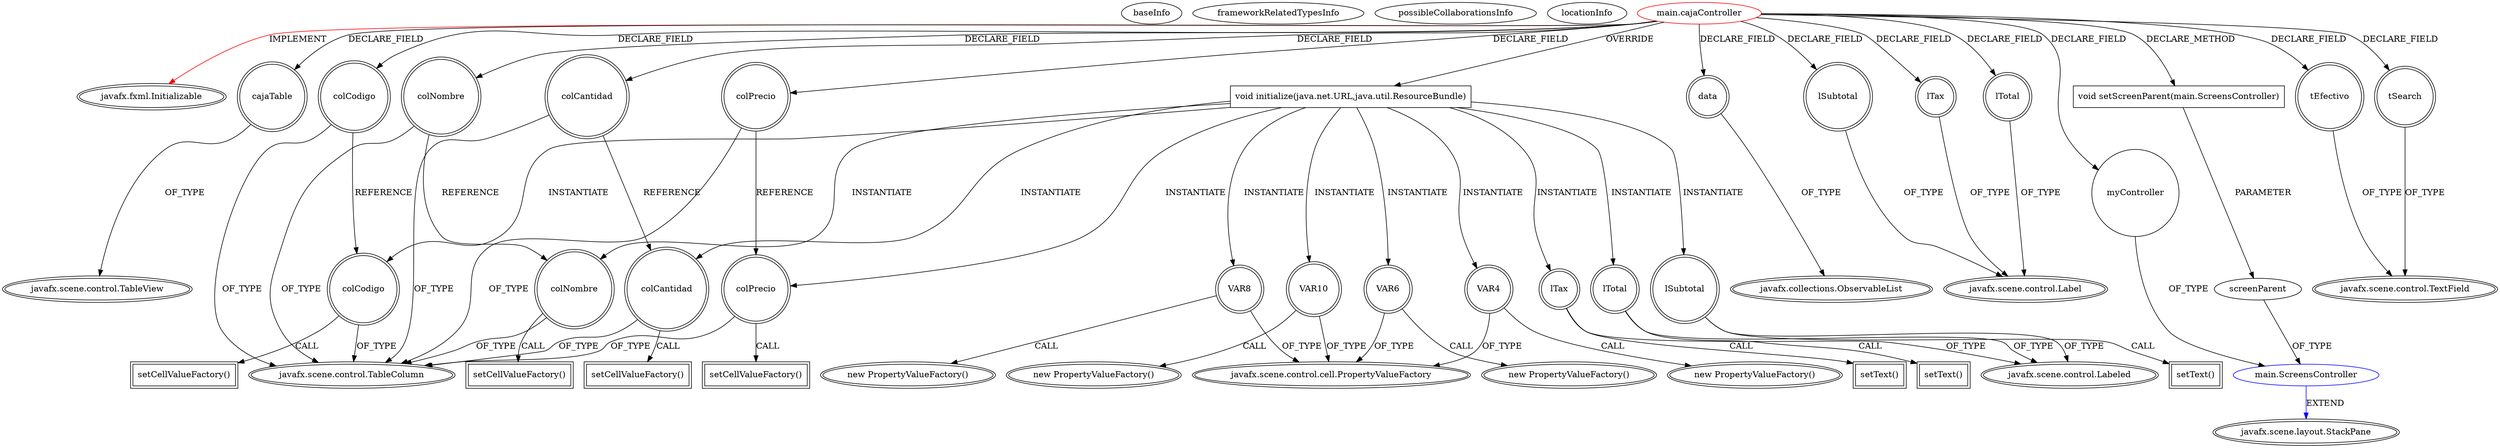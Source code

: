 digraph {
baseInfo[graphId=1877,category="extension_graph",isAnonymous=false,possibleRelation=true]
frameworkRelatedTypesInfo[0="javafx.fxml.Initializable"]
possibleCollaborationsInfo[0="1877~CLIENT_METHOD_DECLARATION-PARAMETER_DECLARATION-FIELD_DECLARATION-~javafx.fxml.Initializable ~javafx.scene.layout.StackPane ~false~false"]
locationInfo[projectName="antoniotorres-CAPOS",filePath="/antoniotorres-CAPOS/CAPOS-master/src/main/cajaController.java",contextSignature="cajaController",graphId="1877"]
0[label="main.cajaController",vertexType="ROOT_CLIENT_CLASS_DECLARATION",isFrameworkType=false,color=red]
1[label="javafx.fxml.Initializable",vertexType="FRAMEWORK_INTERFACE_TYPE",isFrameworkType=true,peripheries=2]
2[label="cajaTable",vertexType="FIELD_DECLARATION",isFrameworkType=true,peripheries=2,shape=circle]
3[label="javafx.scene.control.TableView",vertexType="FRAMEWORK_CLASS_TYPE",isFrameworkType=true,peripheries=2]
4[label="colCantidad",vertexType="FIELD_DECLARATION",isFrameworkType=true,peripheries=2,shape=circle]
5[label="javafx.scene.control.TableColumn",vertexType="FRAMEWORK_CLASS_TYPE",isFrameworkType=true,peripheries=2]
6[label="colCodigo",vertexType="FIELD_DECLARATION",isFrameworkType=true,peripheries=2,shape=circle]
8[label="colNombre",vertexType="FIELD_DECLARATION",isFrameworkType=true,peripheries=2,shape=circle]
10[label="colPrecio",vertexType="FIELD_DECLARATION",isFrameworkType=true,peripheries=2,shape=circle]
12[label="data",vertexType="FIELD_DECLARATION",isFrameworkType=true,peripheries=2,shape=circle]
13[label="javafx.collections.ObservableList",vertexType="FRAMEWORK_INTERFACE_TYPE",isFrameworkType=true,peripheries=2]
14[label="lSubtotal",vertexType="FIELD_DECLARATION",isFrameworkType=true,peripheries=2,shape=circle]
15[label="javafx.scene.control.Label",vertexType="FRAMEWORK_CLASS_TYPE",isFrameworkType=true,peripheries=2]
16[label="lTax",vertexType="FIELD_DECLARATION",isFrameworkType=true,peripheries=2,shape=circle]
18[label="lTotal",vertexType="FIELD_DECLARATION",isFrameworkType=true,peripheries=2,shape=circle]
20[label="myController",vertexType="FIELD_DECLARATION",isFrameworkType=false,shape=circle]
21[label="main.ScreensController",vertexType="REFERENCE_CLIENT_CLASS_DECLARATION",isFrameworkType=false,color=blue]
22[label="javafx.scene.layout.StackPane",vertexType="FRAMEWORK_CLASS_TYPE",isFrameworkType=true,peripheries=2]
23[label="tEfectivo",vertexType="FIELD_DECLARATION",isFrameworkType=true,peripheries=2,shape=circle]
24[label="javafx.scene.control.TextField",vertexType="FRAMEWORK_CLASS_TYPE",isFrameworkType=true,peripheries=2]
25[label="tSearch",vertexType="FIELD_DECLARATION",isFrameworkType=true,peripheries=2,shape=circle]
27[label="void initialize(java.net.URL,java.util.ResourceBundle)",vertexType="OVERRIDING_METHOD_DECLARATION",isFrameworkType=false,shape=box]
28[label="lSubtotal",vertexType="VARIABLE_EXPRESION",isFrameworkType=true,peripheries=2,shape=circle]
30[label="javafx.scene.control.Labeled",vertexType="FRAMEWORK_CLASS_TYPE",isFrameworkType=true,peripheries=2]
29[label="setText()",vertexType="INSIDE_CALL",isFrameworkType=true,peripheries=2,shape=box]
31[label="lTax",vertexType="VARIABLE_EXPRESION",isFrameworkType=true,peripheries=2,shape=circle]
32[label="setText()",vertexType="INSIDE_CALL",isFrameworkType=true,peripheries=2,shape=box]
34[label="lTotal",vertexType="VARIABLE_EXPRESION",isFrameworkType=true,peripheries=2,shape=circle]
35[label="setText()",vertexType="INSIDE_CALL",isFrameworkType=true,peripheries=2,shape=box]
37[label="colNombre",vertexType="VARIABLE_EXPRESION",isFrameworkType=true,peripheries=2,shape=circle]
38[label="setCellValueFactory()",vertexType="INSIDE_CALL",isFrameworkType=true,peripheries=2,shape=box]
41[label="VAR4",vertexType="VARIABLE_EXPRESION",isFrameworkType=true,peripheries=2,shape=circle]
42[label="javafx.scene.control.cell.PropertyValueFactory",vertexType="FRAMEWORK_CLASS_TYPE",isFrameworkType=true,peripheries=2]
40[label="new PropertyValueFactory()",vertexType="CONSTRUCTOR_CALL",isFrameworkType=true,peripheries=2]
43[label="colPrecio",vertexType="VARIABLE_EXPRESION",isFrameworkType=true,peripheries=2,shape=circle]
44[label="setCellValueFactory()",vertexType="INSIDE_CALL",isFrameworkType=true,peripheries=2,shape=box]
47[label="VAR6",vertexType="VARIABLE_EXPRESION",isFrameworkType=true,peripheries=2,shape=circle]
46[label="new PropertyValueFactory()",vertexType="CONSTRUCTOR_CALL",isFrameworkType=true,peripheries=2]
49[label="colCodigo",vertexType="VARIABLE_EXPRESION",isFrameworkType=true,peripheries=2,shape=circle]
50[label="setCellValueFactory()",vertexType="INSIDE_CALL",isFrameworkType=true,peripheries=2,shape=box]
53[label="VAR8",vertexType="VARIABLE_EXPRESION",isFrameworkType=true,peripheries=2,shape=circle]
52[label="new PropertyValueFactory()",vertexType="CONSTRUCTOR_CALL",isFrameworkType=true,peripheries=2]
55[label="colCantidad",vertexType="VARIABLE_EXPRESION",isFrameworkType=true,peripheries=2,shape=circle]
56[label="setCellValueFactory()",vertexType="INSIDE_CALL",isFrameworkType=true,peripheries=2,shape=box]
59[label="VAR10",vertexType="VARIABLE_EXPRESION",isFrameworkType=true,peripheries=2,shape=circle]
58[label="new PropertyValueFactory()",vertexType="CONSTRUCTOR_CALL",isFrameworkType=true,peripheries=2]
61[label="void setScreenParent(main.ScreensController)",vertexType="CLIENT_METHOD_DECLARATION",isFrameworkType=false,shape=box]
62[label="screenParent",vertexType="PARAMETER_DECLARATION",isFrameworkType=false]
0->1[label="IMPLEMENT",color=red]
0->2[label="DECLARE_FIELD"]
2->3[label="OF_TYPE"]
0->4[label="DECLARE_FIELD"]
4->5[label="OF_TYPE"]
0->6[label="DECLARE_FIELD"]
6->5[label="OF_TYPE"]
0->8[label="DECLARE_FIELD"]
8->5[label="OF_TYPE"]
0->10[label="DECLARE_FIELD"]
10->5[label="OF_TYPE"]
0->12[label="DECLARE_FIELD"]
12->13[label="OF_TYPE"]
0->14[label="DECLARE_FIELD"]
14->15[label="OF_TYPE"]
0->16[label="DECLARE_FIELD"]
16->15[label="OF_TYPE"]
0->18[label="DECLARE_FIELD"]
18->15[label="OF_TYPE"]
0->20[label="DECLARE_FIELD"]
21->22[label="EXTEND",color=blue]
20->21[label="OF_TYPE"]
0->23[label="DECLARE_FIELD"]
23->24[label="OF_TYPE"]
0->25[label="DECLARE_FIELD"]
25->24[label="OF_TYPE"]
0->27[label="OVERRIDE"]
27->28[label="INSTANTIATE"]
28->30[label="OF_TYPE"]
28->29[label="CALL"]
27->31[label="INSTANTIATE"]
31->30[label="OF_TYPE"]
31->32[label="CALL"]
27->34[label="INSTANTIATE"]
34->30[label="OF_TYPE"]
34->35[label="CALL"]
27->37[label="INSTANTIATE"]
8->37[label="REFERENCE"]
37->5[label="OF_TYPE"]
37->38[label="CALL"]
27->41[label="INSTANTIATE"]
41->42[label="OF_TYPE"]
41->40[label="CALL"]
27->43[label="INSTANTIATE"]
10->43[label="REFERENCE"]
43->5[label="OF_TYPE"]
43->44[label="CALL"]
27->47[label="INSTANTIATE"]
47->42[label="OF_TYPE"]
47->46[label="CALL"]
27->49[label="INSTANTIATE"]
6->49[label="REFERENCE"]
49->5[label="OF_TYPE"]
49->50[label="CALL"]
27->53[label="INSTANTIATE"]
53->42[label="OF_TYPE"]
53->52[label="CALL"]
27->55[label="INSTANTIATE"]
4->55[label="REFERENCE"]
55->5[label="OF_TYPE"]
55->56[label="CALL"]
27->59[label="INSTANTIATE"]
59->42[label="OF_TYPE"]
59->58[label="CALL"]
0->61[label="DECLARE_METHOD"]
62->21[label="OF_TYPE"]
61->62[label="PARAMETER"]
}
